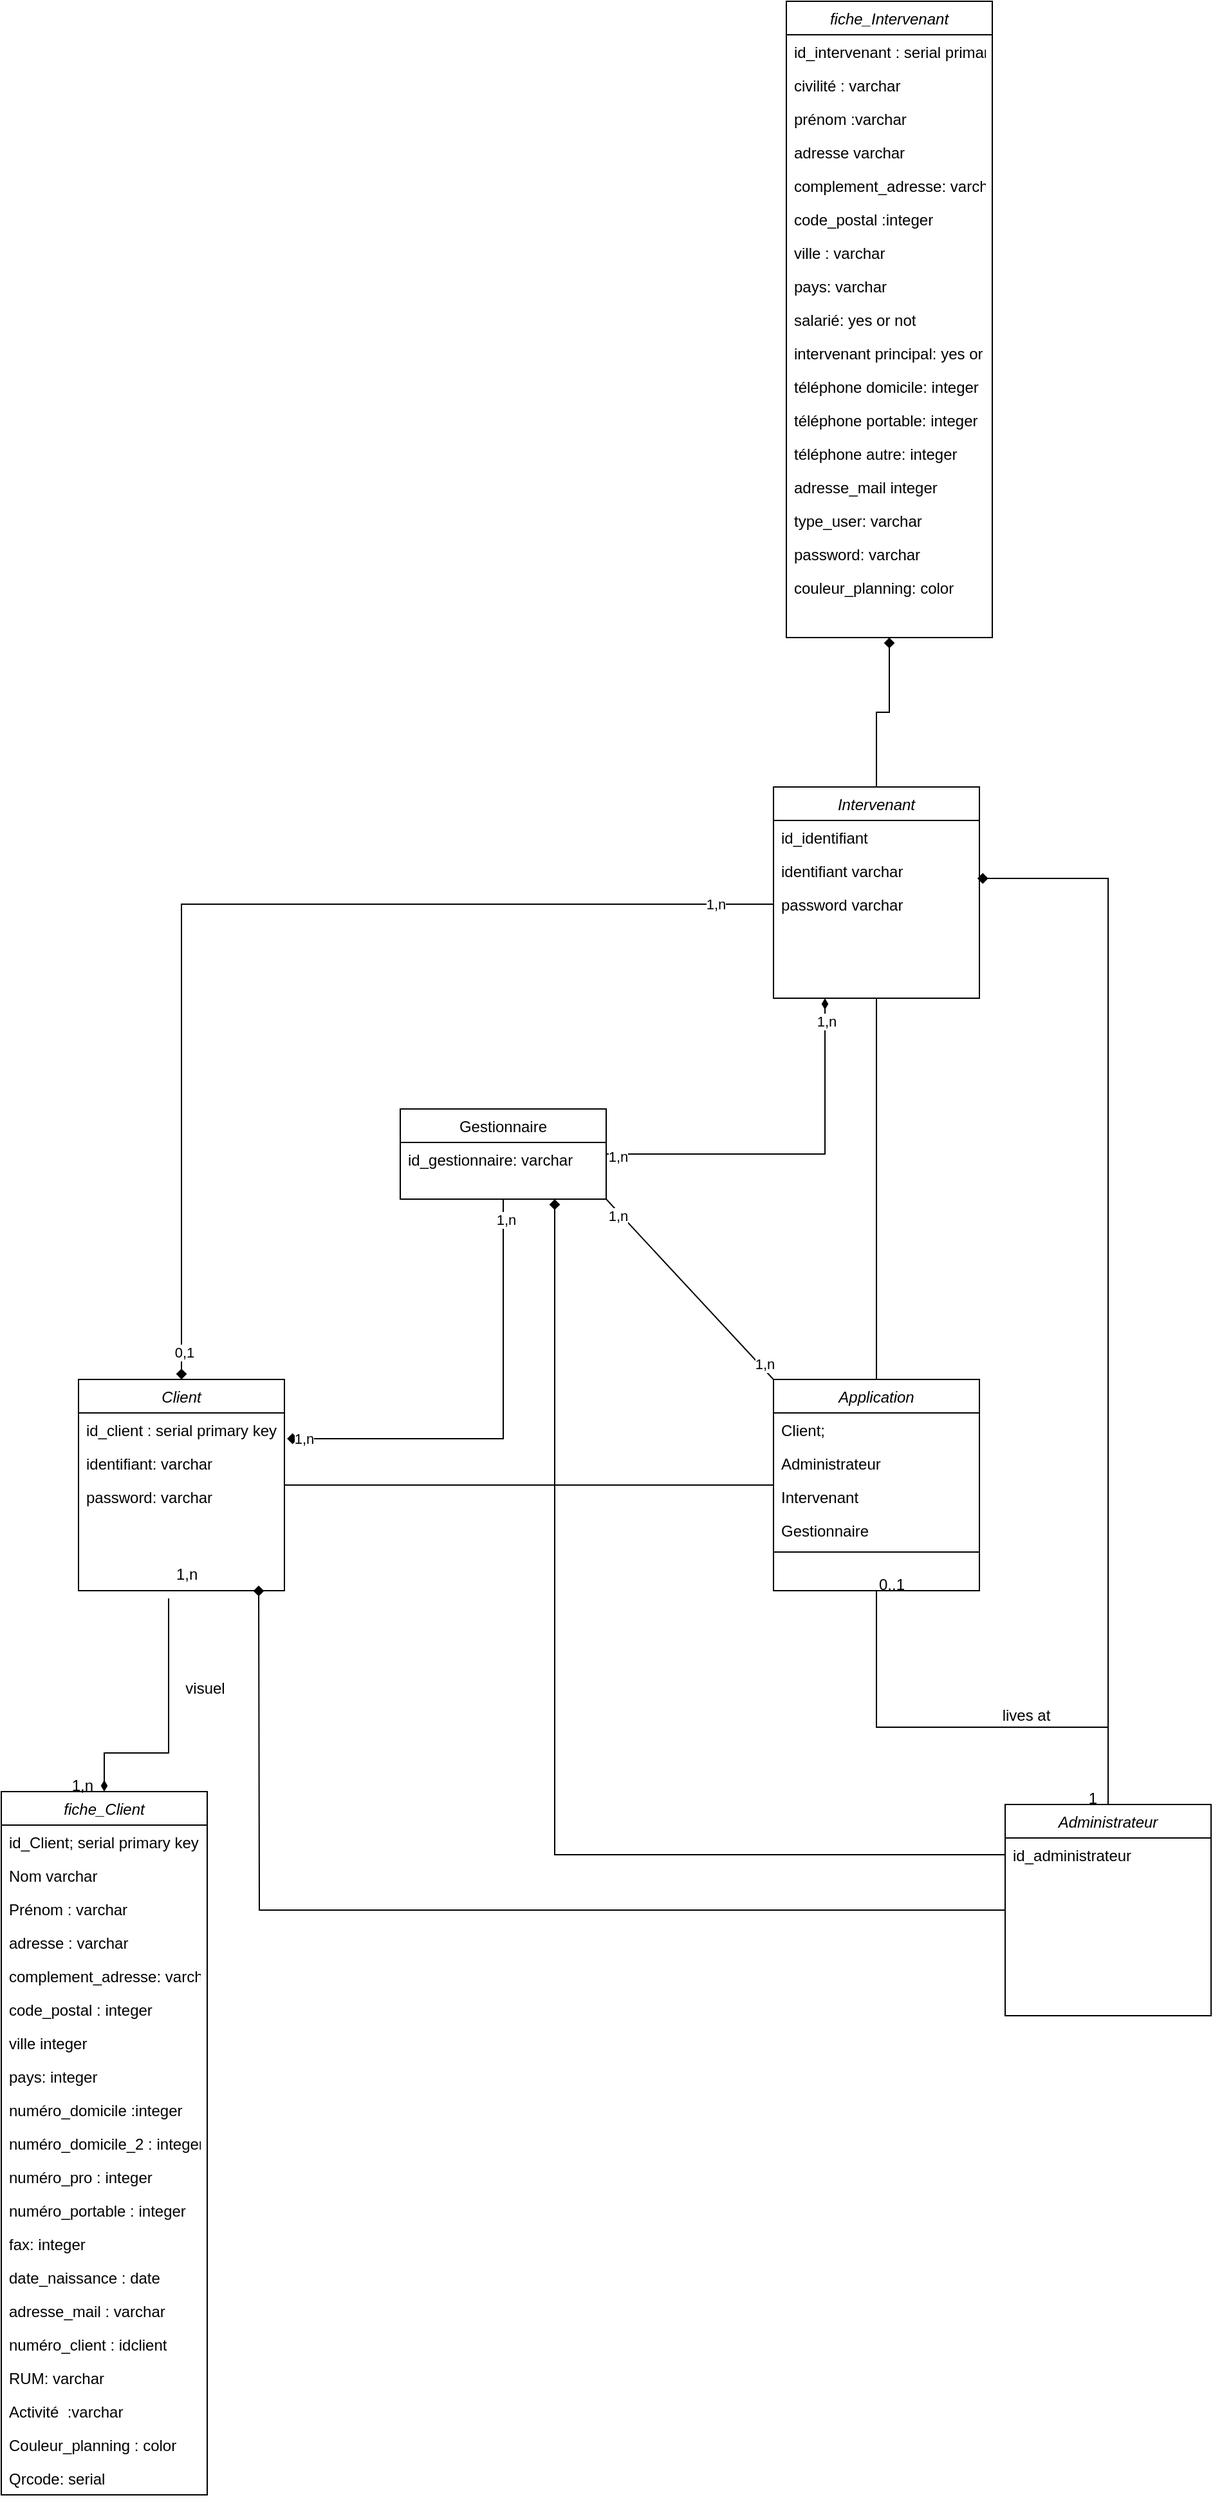 <mxfile version="13.9.7" type="github">
  <diagram id="C5RBs43oDa-KdzZeNtuy" name="Page-1">
    <mxGraphModel dx="2250" dy="2509" grid="1" gridSize="10" guides="1" tooltips="1" connect="1" arrows="1" fold="1" page="1" pageScale="1" pageWidth="827" pageHeight="1169" math="0" shadow="0">
      <root>
        <mxCell id="WIyWlLk6GJQsqaUBKTNV-0" />
        <mxCell id="WIyWlLk6GJQsqaUBKTNV-1" parent="WIyWlLk6GJQsqaUBKTNV-0" />
        <mxCell id="JZL7upcuU0ru2-IeNgfy-83" value="" style="edgeStyle=orthogonalEdgeStyle;rounded=0;orthogonalLoop=1;jettySize=auto;html=1;endArrow=none;endFill=0;" edge="1" parent="WIyWlLk6GJQsqaUBKTNV-1" source="zkfFHV4jXpPFQw0GAbJ--0" target="JZL7upcuU0ru2-IeNgfy-77">
          <mxGeometry relative="1" as="geometry" />
        </mxCell>
        <mxCell id="JZL7upcuU0ru2-IeNgfy-95" value="" style="edgeStyle=orthogonalEdgeStyle;rounded=0;orthogonalLoop=1;jettySize=auto;html=1;endArrow=none;endFill=0;" edge="1" parent="WIyWlLk6GJQsqaUBKTNV-1" source="zkfFHV4jXpPFQw0GAbJ--0" target="JZL7upcuU0ru2-IeNgfy-89">
          <mxGeometry relative="1" as="geometry" />
        </mxCell>
        <mxCell id="zkfFHV4jXpPFQw0GAbJ--0" value="Application" style="swimlane;fontStyle=2;align=center;verticalAlign=top;childLayout=stackLayout;horizontal=1;startSize=26;horizontalStack=0;resizeParent=1;resizeLast=0;collapsible=1;marginBottom=0;rounded=0;shadow=0;strokeWidth=1;" parent="WIyWlLk6GJQsqaUBKTNV-1" vertex="1">
          <mxGeometry x="880" y="140" width="160" height="164" as="geometry">
            <mxRectangle x="230" y="140" width="160" height="26" as="alternateBounds" />
          </mxGeometry>
        </mxCell>
        <mxCell id="zkfFHV4jXpPFQw0GAbJ--1" value="Client;" style="text;align=left;verticalAlign=top;spacingLeft=4;spacingRight=4;overflow=hidden;rotatable=0;points=[[0,0.5],[1,0.5]];portConstraint=eastwest;" parent="zkfFHV4jXpPFQw0GAbJ--0" vertex="1">
          <mxGeometry y="26" width="160" height="26" as="geometry" />
        </mxCell>
        <mxCell id="zkfFHV4jXpPFQw0GAbJ--2" value="Administrateur" style="text;align=left;verticalAlign=top;spacingLeft=4;spacingRight=4;overflow=hidden;rotatable=0;points=[[0,0.5],[1,0.5]];portConstraint=eastwest;rounded=0;shadow=0;html=0;" parent="zkfFHV4jXpPFQw0GAbJ--0" vertex="1">
          <mxGeometry y="52" width="160" height="26" as="geometry" />
        </mxCell>
        <mxCell id="JZL7upcuU0ru2-IeNgfy-0" value="Intervenant" style="text;align=left;verticalAlign=top;spacingLeft=4;spacingRight=4;overflow=hidden;rotatable=0;points=[[0,0.5],[1,0.5]];portConstraint=eastwest;rounded=0;shadow=0;html=0;" vertex="1" parent="zkfFHV4jXpPFQw0GAbJ--0">
          <mxGeometry y="78" width="160" height="26" as="geometry" />
        </mxCell>
        <mxCell id="zkfFHV4jXpPFQw0GAbJ--3" value="Gestionnaire" style="text;align=left;verticalAlign=top;spacingLeft=4;spacingRight=4;overflow=hidden;rotatable=0;points=[[0,0.5],[1,0.5]];portConstraint=eastwest;rounded=0;shadow=0;html=0;" parent="zkfFHV4jXpPFQw0GAbJ--0" vertex="1">
          <mxGeometry y="104" width="160" height="26" as="geometry" />
        </mxCell>
        <mxCell id="zkfFHV4jXpPFQw0GAbJ--4" value="" style="line;html=1;strokeWidth=1;align=left;verticalAlign=middle;spacingTop=-1;spacingLeft=3;spacingRight=3;rotatable=0;labelPosition=right;points=[];portConstraint=eastwest;" parent="zkfFHV4jXpPFQw0GAbJ--0" vertex="1">
          <mxGeometry y="130" width="160" height="8" as="geometry" />
        </mxCell>
        <mxCell id="JZL7upcuU0ru2-IeNgfy-106" style="edgeStyle=orthogonalEdgeStyle;rounded=0;orthogonalLoop=1;jettySize=auto;html=1;entryX=0.25;entryY=1;entryDx=0;entryDy=0;endArrow=diamondThin;endFill=1;" edge="1" parent="WIyWlLk6GJQsqaUBKTNV-1" source="zkfFHV4jXpPFQw0GAbJ--13" target="JZL7upcuU0ru2-IeNgfy-89">
          <mxGeometry relative="1" as="geometry" />
        </mxCell>
        <mxCell id="JZL7upcuU0ru2-IeNgfy-107" value="1,n" style="edgeLabel;html=1;align=center;verticalAlign=middle;resizable=0;points=[];" vertex="1" connectable="0" parent="JZL7upcuU0ru2-IeNgfy-106">
          <mxGeometry x="-0.938" y="-2" relative="1" as="geometry">
            <mxPoint as="offset" />
          </mxGeometry>
        </mxCell>
        <mxCell id="JZL7upcuU0ru2-IeNgfy-108" value="1,n" style="edgeLabel;html=1;align=center;verticalAlign=middle;resizable=0;points=[];" vertex="1" connectable="0" parent="JZL7upcuU0ru2-IeNgfy-106">
          <mxGeometry x="0.876" y="-1" relative="1" as="geometry">
            <mxPoint as="offset" />
          </mxGeometry>
        </mxCell>
        <mxCell id="JZL7upcuU0ru2-IeNgfy-109" style="edgeStyle=orthogonalEdgeStyle;rounded=0;orthogonalLoop=1;jettySize=auto;html=1;entryX=1.013;entryY=0.769;entryDx=0;entryDy=0;entryPerimeter=0;endArrow=diamond;endFill=1;" edge="1" parent="WIyWlLk6GJQsqaUBKTNV-1" source="zkfFHV4jXpPFQw0GAbJ--13" target="JZL7upcuU0ru2-IeNgfy-78">
          <mxGeometry relative="1" as="geometry" />
        </mxCell>
        <mxCell id="JZL7upcuU0ru2-IeNgfy-110" value="1,n" style="edgeLabel;html=1;align=center;verticalAlign=middle;resizable=0;points=[];" vertex="1" connectable="0" parent="JZL7upcuU0ru2-IeNgfy-109">
          <mxGeometry x="-0.91" y="2" relative="1" as="geometry">
            <mxPoint as="offset" />
          </mxGeometry>
        </mxCell>
        <mxCell id="JZL7upcuU0ru2-IeNgfy-111" value="1,n" style="edgeLabel;html=1;align=center;verticalAlign=middle;resizable=0;points=[];" vertex="1" connectable="0" parent="JZL7upcuU0ru2-IeNgfy-109">
          <mxGeometry x="0.927" relative="1" as="geometry">
            <mxPoint as="offset" />
          </mxGeometry>
        </mxCell>
        <mxCell id="zkfFHV4jXpPFQw0GAbJ--13" value="Gestionnaire" style="swimlane;fontStyle=0;align=center;verticalAlign=top;childLayout=stackLayout;horizontal=1;startSize=26;horizontalStack=0;resizeParent=1;resizeLast=0;collapsible=1;marginBottom=0;rounded=0;shadow=0;strokeWidth=1;" parent="WIyWlLk6GJQsqaUBKTNV-1" vertex="1">
          <mxGeometry x="590" y="-70" width="160" height="70" as="geometry">
            <mxRectangle x="340" y="380" width="170" height="26" as="alternateBounds" />
          </mxGeometry>
        </mxCell>
        <mxCell id="zkfFHV4jXpPFQw0GAbJ--14" value="id_gestionnaire: varchar" style="text;align=left;verticalAlign=top;spacingLeft=4;spacingRight=4;overflow=hidden;rotatable=0;points=[[0,0.5],[1,0.5]];portConstraint=eastwest;" parent="zkfFHV4jXpPFQw0GAbJ--13" vertex="1">
          <mxGeometry y="26" width="160" height="26" as="geometry" />
        </mxCell>
        <mxCell id="zkfFHV4jXpPFQw0GAbJ--26" value="" style="endArrow=none;shadow=0;strokeWidth=1;rounded=0;endFill=0;edgeStyle=elbowEdgeStyle;elbow=vertical;entryX=0.5;entryY=0;entryDx=0;entryDy=0;" parent="WIyWlLk6GJQsqaUBKTNV-1" source="zkfFHV4jXpPFQw0GAbJ--0" target="JZL7upcuU0ru2-IeNgfy-13" edge="1">
          <mxGeometry x="0.5" y="41" relative="1" as="geometry">
            <mxPoint x="380" y="192" as="sourcePoint" />
            <mxPoint x="540" y="192" as="targetPoint" />
            <mxPoint x="-40" y="32" as="offset" />
            <Array as="points">
              <mxPoint x="1200" y="410" />
              <mxPoint x="1250" y="270" />
            </Array>
          </mxGeometry>
        </mxCell>
        <mxCell id="zkfFHV4jXpPFQw0GAbJ--27" value="0..1" style="resizable=0;align=left;verticalAlign=bottom;labelBackgroundColor=none;fontSize=12;" parent="zkfFHV4jXpPFQw0GAbJ--26" connectable="0" vertex="1">
          <mxGeometry x="-1" relative="1" as="geometry">
            <mxPoint y="4" as="offset" />
          </mxGeometry>
        </mxCell>
        <mxCell id="zkfFHV4jXpPFQw0GAbJ--28" value="1" style="resizable=0;align=right;verticalAlign=bottom;labelBackgroundColor=none;fontSize=12;" parent="zkfFHV4jXpPFQw0GAbJ--26" connectable="0" vertex="1">
          <mxGeometry x="1" relative="1" as="geometry">
            <mxPoint x="-7" y="4" as="offset" />
          </mxGeometry>
        </mxCell>
        <mxCell id="zkfFHV4jXpPFQw0GAbJ--29" value="lives at" style="text;html=1;resizable=0;points=[];;align=center;verticalAlign=middle;labelBackgroundColor=none;rounded=0;shadow=0;strokeWidth=1;fontSize=12;" parent="zkfFHV4jXpPFQw0GAbJ--26" vertex="1" connectable="0">
          <mxGeometry x="0.5" y="49" relative="1" as="geometry">
            <mxPoint x="-38" y="40" as="offset" />
          </mxGeometry>
        </mxCell>
        <mxCell id="JZL7upcuU0ru2-IeNgfy-1" value="fiche_Client" style="swimlane;fontStyle=2;align=center;verticalAlign=top;childLayout=stackLayout;horizontal=1;startSize=26;horizontalStack=0;resizeParent=1;resizeLast=0;collapsible=1;marginBottom=0;rounded=0;shadow=0;strokeWidth=1;" vertex="1" parent="WIyWlLk6GJQsqaUBKTNV-1">
          <mxGeometry x="280" y="460" width="160" height="546" as="geometry">
            <mxRectangle x="230" y="140" width="160" height="26" as="alternateBounds" />
          </mxGeometry>
        </mxCell>
        <mxCell id="JZL7upcuU0ru2-IeNgfy-2" value="id_Client; serial primary key" style="text;align=left;verticalAlign=top;spacingLeft=4;spacingRight=4;overflow=hidden;rotatable=0;points=[[0,0.5],[1,0.5]];portConstraint=eastwest;" vertex="1" parent="JZL7upcuU0ru2-IeNgfy-1">
          <mxGeometry y="26" width="160" height="26" as="geometry" />
        </mxCell>
        <mxCell id="JZL7upcuU0ru2-IeNgfy-32" value="Nom varchar" style="text;align=left;verticalAlign=top;spacingLeft=4;spacingRight=4;overflow=hidden;rotatable=0;points=[[0,0.5],[1,0.5]];portConstraint=eastwest;" vertex="1" parent="JZL7upcuU0ru2-IeNgfy-1">
          <mxGeometry y="52" width="160" height="26" as="geometry" />
        </mxCell>
        <mxCell id="JZL7upcuU0ru2-IeNgfy-33" value="Prénom : varchar" style="text;align=left;verticalAlign=top;spacingLeft=4;spacingRight=4;overflow=hidden;rotatable=0;points=[[0,0.5],[1,0.5]];portConstraint=eastwest;" vertex="1" parent="JZL7upcuU0ru2-IeNgfy-1">
          <mxGeometry y="78" width="160" height="26" as="geometry" />
        </mxCell>
        <mxCell id="JZL7upcuU0ru2-IeNgfy-34" value="adresse : varchar" style="text;align=left;verticalAlign=top;spacingLeft=4;spacingRight=4;overflow=hidden;rotatable=0;points=[[0,0.5],[1,0.5]];portConstraint=eastwest;" vertex="1" parent="JZL7upcuU0ru2-IeNgfy-1">
          <mxGeometry y="104" width="160" height="26" as="geometry" />
        </mxCell>
        <mxCell id="JZL7upcuU0ru2-IeNgfy-35" value="complement_adresse: varchar" style="text;align=left;verticalAlign=top;spacingLeft=4;spacingRight=4;overflow=hidden;rotatable=0;points=[[0,0.5],[1,0.5]];portConstraint=eastwest;" vertex="1" parent="JZL7upcuU0ru2-IeNgfy-1">
          <mxGeometry y="130" width="160" height="26" as="geometry" />
        </mxCell>
        <mxCell id="JZL7upcuU0ru2-IeNgfy-36" value="code_postal : integer" style="text;align=left;verticalAlign=top;spacingLeft=4;spacingRight=4;overflow=hidden;rotatable=0;points=[[0,0.5],[1,0.5]];portConstraint=eastwest;" vertex="1" parent="JZL7upcuU0ru2-IeNgfy-1">
          <mxGeometry y="156" width="160" height="26" as="geometry" />
        </mxCell>
        <mxCell id="JZL7upcuU0ru2-IeNgfy-37" value="ville integer" style="text;align=left;verticalAlign=top;spacingLeft=4;spacingRight=4;overflow=hidden;rotatable=0;points=[[0,0.5],[1,0.5]];portConstraint=eastwest;" vertex="1" parent="JZL7upcuU0ru2-IeNgfy-1">
          <mxGeometry y="182" width="160" height="26" as="geometry" />
        </mxCell>
        <mxCell id="JZL7upcuU0ru2-IeNgfy-38" value="pays: integer" style="text;align=left;verticalAlign=top;spacingLeft=4;spacingRight=4;overflow=hidden;rotatable=0;points=[[0,0.5],[1,0.5]];portConstraint=eastwest;" vertex="1" parent="JZL7upcuU0ru2-IeNgfy-1">
          <mxGeometry y="208" width="160" height="26" as="geometry" />
        </mxCell>
        <mxCell id="JZL7upcuU0ru2-IeNgfy-39" value="numéro_domicile :integer" style="text;align=left;verticalAlign=top;spacingLeft=4;spacingRight=4;overflow=hidden;rotatable=0;points=[[0,0.5],[1,0.5]];portConstraint=eastwest;" vertex="1" parent="JZL7upcuU0ru2-IeNgfy-1">
          <mxGeometry y="234" width="160" height="26" as="geometry" />
        </mxCell>
        <mxCell id="JZL7upcuU0ru2-IeNgfy-40" value="numéro_domicile_2 : integer" style="text;align=left;verticalAlign=top;spacingLeft=4;spacingRight=4;overflow=hidden;rotatable=0;points=[[0,0.5],[1,0.5]];portConstraint=eastwest;" vertex="1" parent="JZL7upcuU0ru2-IeNgfy-1">
          <mxGeometry y="260" width="160" height="26" as="geometry" />
        </mxCell>
        <mxCell id="JZL7upcuU0ru2-IeNgfy-41" value="numéro_pro : integer" style="text;align=left;verticalAlign=top;spacingLeft=4;spacingRight=4;overflow=hidden;rotatable=0;points=[[0,0.5],[1,0.5]];portConstraint=eastwest;" vertex="1" parent="JZL7upcuU0ru2-IeNgfy-1">
          <mxGeometry y="286" width="160" height="26" as="geometry" />
        </mxCell>
        <mxCell id="JZL7upcuU0ru2-IeNgfy-42" value="numéro_portable : integer" style="text;align=left;verticalAlign=top;spacingLeft=4;spacingRight=4;overflow=hidden;rotatable=0;points=[[0,0.5],[1,0.5]];portConstraint=eastwest;" vertex="1" parent="JZL7upcuU0ru2-IeNgfy-1">
          <mxGeometry y="312" width="160" height="26" as="geometry" />
        </mxCell>
        <mxCell id="JZL7upcuU0ru2-IeNgfy-43" value="fax: integer" style="text;align=left;verticalAlign=top;spacingLeft=4;spacingRight=4;overflow=hidden;rotatable=0;points=[[0,0.5],[1,0.5]];portConstraint=eastwest;" vertex="1" parent="JZL7upcuU0ru2-IeNgfy-1">
          <mxGeometry y="338" width="160" height="26" as="geometry" />
        </mxCell>
        <mxCell id="JZL7upcuU0ru2-IeNgfy-44" value="date_naissance : date" style="text;align=left;verticalAlign=top;spacingLeft=4;spacingRight=4;overflow=hidden;rotatable=0;points=[[0,0.5],[1,0.5]];portConstraint=eastwest;" vertex="1" parent="JZL7upcuU0ru2-IeNgfy-1">
          <mxGeometry y="364" width="160" height="26" as="geometry" />
        </mxCell>
        <mxCell id="JZL7upcuU0ru2-IeNgfy-62" value="adresse_mail : varchar" style="text;align=left;verticalAlign=top;spacingLeft=4;spacingRight=4;overflow=hidden;rotatable=0;points=[[0,0.5],[1,0.5]];portConstraint=eastwest;" vertex="1" parent="JZL7upcuU0ru2-IeNgfy-1">
          <mxGeometry y="390" width="160" height="26" as="geometry" />
        </mxCell>
        <mxCell id="JZL7upcuU0ru2-IeNgfy-45" value="numéro_client : idclient" style="text;align=left;verticalAlign=top;spacingLeft=4;spacingRight=4;overflow=hidden;rotatable=0;points=[[0,0.5],[1,0.5]];portConstraint=eastwest;" vertex="1" parent="JZL7upcuU0ru2-IeNgfy-1">
          <mxGeometry y="416" width="160" height="26" as="geometry" />
        </mxCell>
        <mxCell id="JZL7upcuU0ru2-IeNgfy-46" value="RUM: varchar" style="text;align=left;verticalAlign=top;spacingLeft=4;spacingRight=4;overflow=hidden;rotatable=0;points=[[0,0.5],[1,0.5]];portConstraint=eastwest;" vertex="1" parent="JZL7upcuU0ru2-IeNgfy-1">
          <mxGeometry y="442" width="160" height="26" as="geometry" />
        </mxCell>
        <mxCell id="JZL7upcuU0ru2-IeNgfy-47" value="Activité  :varchar" style="text;align=left;verticalAlign=top;spacingLeft=4;spacingRight=4;overflow=hidden;rotatable=0;points=[[0,0.5],[1,0.5]];portConstraint=eastwest;" vertex="1" parent="JZL7upcuU0ru2-IeNgfy-1">
          <mxGeometry y="468" width="160" height="26" as="geometry" />
        </mxCell>
        <mxCell id="JZL7upcuU0ru2-IeNgfy-48" value="Couleur_planning : color" style="text;align=left;verticalAlign=top;spacingLeft=4;spacingRight=4;overflow=hidden;rotatable=0;points=[[0,0.5],[1,0.5]];portConstraint=eastwest;" vertex="1" parent="JZL7upcuU0ru2-IeNgfy-1">
          <mxGeometry y="494" width="160" height="26" as="geometry" />
        </mxCell>
        <mxCell id="JZL7upcuU0ru2-IeNgfy-67" value="Qrcode: serial" style="text;align=left;verticalAlign=top;spacingLeft=4;spacingRight=4;overflow=hidden;rotatable=0;points=[[0,0.5],[1,0.5]];portConstraint=eastwest;" vertex="1" parent="JZL7upcuU0ru2-IeNgfy-1">
          <mxGeometry y="520" width="160" height="26" as="geometry" />
        </mxCell>
        <mxCell id="JZL7upcuU0ru2-IeNgfy-7" value="fiche_Intervenant" style="swimlane;fontStyle=2;align=center;verticalAlign=top;childLayout=stackLayout;horizontal=1;startSize=26;horizontalStack=0;resizeParent=1;resizeLast=0;collapsible=1;marginBottom=0;rounded=0;shadow=0;strokeWidth=1;" vertex="1" parent="WIyWlLk6GJQsqaUBKTNV-1">
          <mxGeometry x="890" y="-930" width="160" height="494" as="geometry">
            <mxRectangle x="230" y="140" width="160" height="26" as="alternateBounds" />
          </mxGeometry>
        </mxCell>
        <mxCell id="JZL7upcuU0ru2-IeNgfy-8" value="id_intervenant : serial primary key" style="text;align=left;verticalAlign=top;spacingLeft=4;spacingRight=4;overflow=hidden;rotatable=0;points=[[0,0.5],[1,0.5]];portConstraint=eastwest;" vertex="1" parent="JZL7upcuU0ru2-IeNgfy-7">
          <mxGeometry y="26" width="160" height="26" as="geometry" />
        </mxCell>
        <mxCell id="JZL7upcuU0ru2-IeNgfy-49" value="civilité : varchar" style="text;align=left;verticalAlign=top;spacingLeft=4;spacingRight=4;overflow=hidden;rotatable=0;points=[[0,0.5],[1,0.5]];portConstraint=eastwest;" vertex="1" parent="JZL7upcuU0ru2-IeNgfy-7">
          <mxGeometry y="52" width="160" height="26" as="geometry" />
        </mxCell>
        <mxCell id="JZL7upcuU0ru2-IeNgfy-50" value="prénom :varchar" style="text;align=left;verticalAlign=top;spacingLeft=4;spacingRight=4;overflow=hidden;rotatable=0;points=[[0,0.5],[1,0.5]];portConstraint=eastwest;" vertex="1" parent="JZL7upcuU0ru2-IeNgfy-7">
          <mxGeometry y="78" width="160" height="26" as="geometry" />
        </mxCell>
        <mxCell id="JZL7upcuU0ru2-IeNgfy-51" value="adresse varchar" style="text;align=left;verticalAlign=top;spacingLeft=4;spacingRight=4;overflow=hidden;rotatable=0;points=[[0,0.5],[1,0.5]];portConstraint=eastwest;" vertex="1" parent="JZL7upcuU0ru2-IeNgfy-7">
          <mxGeometry y="104" width="160" height="26" as="geometry" />
        </mxCell>
        <mxCell id="JZL7upcuU0ru2-IeNgfy-52" value="complement_adresse: varchar" style="text;align=left;verticalAlign=top;spacingLeft=4;spacingRight=4;overflow=hidden;rotatable=0;points=[[0,0.5],[1,0.5]];portConstraint=eastwest;" vertex="1" parent="JZL7upcuU0ru2-IeNgfy-7">
          <mxGeometry y="130" width="160" height="26" as="geometry" />
        </mxCell>
        <mxCell id="JZL7upcuU0ru2-IeNgfy-53" value="code_postal :integer" style="text;align=left;verticalAlign=top;spacingLeft=4;spacingRight=4;overflow=hidden;rotatable=0;points=[[0,0.5],[1,0.5]];portConstraint=eastwest;" vertex="1" parent="JZL7upcuU0ru2-IeNgfy-7">
          <mxGeometry y="156" width="160" height="26" as="geometry" />
        </mxCell>
        <mxCell id="JZL7upcuU0ru2-IeNgfy-54" value="ville : varchar" style="text;align=left;verticalAlign=top;spacingLeft=4;spacingRight=4;overflow=hidden;rotatable=0;points=[[0,0.5],[1,0.5]];portConstraint=eastwest;" vertex="1" parent="JZL7upcuU0ru2-IeNgfy-7">
          <mxGeometry y="182" width="160" height="26" as="geometry" />
        </mxCell>
        <mxCell id="JZL7upcuU0ru2-IeNgfy-55" value="pays: varchar" style="text;align=left;verticalAlign=top;spacingLeft=4;spacingRight=4;overflow=hidden;rotatable=0;points=[[0,0.5],[1,0.5]];portConstraint=eastwest;" vertex="1" parent="JZL7upcuU0ru2-IeNgfy-7">
          <mxGeometry y="208" width="160" height="26" as="geometry" />
        </mxCell>
        <mxCell id="JZL7upcuU0ru2-IeNgfy-56" value="salarié: yes or not" style="text;align=left;verticalAlign=top;spacingLeft=4;spacingRight=4;overflow=hidden;rotatable=0;points=[[0,0.5],[1,0.5]];portConstraint=eastwest;" vertex="1" parent="JZL7upcuU0ru2-IeNgfy-7">
          <mxGeometry y="234" width="160" height="26" as="geometry" />
        </mxCell>
        <mxCell id="JZL7upcuU0ru2-IeNgfy-57" value="intervenant principal: yes or not" style="text;align=left;verticalAlign=top;spacingLeft=4;spacingRight=4;overflow=hidden;rotatable=0;points=[[0,0.5],[1,0.5]];portConstraint=eastwest;" vertex="1" parent="JZL7upcuU0ru2-IeNgfy-7">
          <mxGeometry y="260" width="160" height="26" as="geometry" />
        </mxCell>
        <mxCell id="JZL7upcuU0ru2-IeNgfy-58" value="téléphone domicile: integer" style="text;align=left;verticalAlign=top;spacingLeft=4;spacingRight=4;overflow=hidden;rotatable=0;points=[[0,0.5],[1,0.5]];portConstraint=eastwest;" vertex="1" parent="JZL7upcuU0ru2-IeNgfy-7">
          <mxGeometry y="286" width="160" height="26" as="geometry" />
        </mxCell>
        <mxCell id="JZL7upcuU0ru2-IeNgfy-59" value="téléphone portable: integer" style="text;align=left;verticalAlign=top;spacingLeft=4;spacingRight=4;overflow=hidden;rotatable=0;points=[[0,0.5],[1,0.5]];portConstraint=eastwest;" vertex="1" parent="JZL7upcuU0ru2-IeNgfy-7">
          <mxGeometry y="312" width="160" height="26" as="geometry" />
        </mxCell>
        <mxCell id="JZL7upcuU0ru2-IeNgfy-60" value="téléphone autre: integer" style="text;align=left;verticalAlign=top;spacingLeft=4;spacingRight=4;overflow=hidden;rotatable=0;points=[[0,0.5],[1,0.5]];portConstraint=eastwest;" vertex="1" parent="JZL7upcuU0ru2-IeNgfy-7">
          <mxGeometry y="338" width="160" height="26" as="geometry" />
        </mxCell>
        <mxCell id="JZL7upcuU0ru2-IeNgfy-61" value="adresse_mail integer" style="text;align=left;verticalAlign=top;spacingLeft=4;spacingRight=4;overflow=hidden;rotatable=0;points=[[0,0.5],[1,0.5]];portConstraint=eastwest;" vertex="1" parent="JZL7upcuU0ru2-IeNgfy-7">
          <mxGeometry y="364" width="160" height="26" as="geometry" />
        </mxCell>
        <mxCell id="JZL7upcuU0ru2-IeNgfy-63" value="type_user: varchar" style="text;align=left;verticalAlign=top;spacingLeft=4;spacingRight=4;overflow=hidden;rotatable=0;points=[[0,0.5],[1,0.5]];portConstraint=eastwest;" vertex="1" parent="JZL7upcuU0ru2-IeNgfy-7">
          <mxGeometry y="390" width="160" height="26" as="geometry" />
        </mxCell>
        <mxCell id="JZL7upcuU0ru2-IeNgfy-64" value="password: varchar" style="text;align=left;verticalAlign=top;spacingLeft=4;spacingRight=4;overflow=hidden;rotatable=0;points=[[0,0.5],[1,0.5]];portConstraint=eastwest;" vertex="1" parent="JZL7upcuU0ru2-IeNgfy-7">
          <mxGeometry y="416" width="160" height="26" as="geometry" />
        </mxCell>
        <mxCell id="JZL7upcuU0ru2-IeNgfy-65" value="couleur_planning: color" style="text;align=left;verticalAlign=top;spacingLeft=4;spacingRight=4;overflow=hidden;rotatable=0;points=[[0,0.5],[1,0.5]];portConstraint=eastwest;" vertex="1" parent="JZL7upcuU0ru2-IeNgfy-7">
          <mxGeometry y="442" width="160" height="26" as="geometry" />
        </mxCell>
        <mxCell id="JZL7upcuU0ru2-IeNgfy-149" style="edgeStyle=orthogonalEdgeStyle;rounded=0;orthogonalLoop=1;jettySize=auto;html=1;endArrow=diamond;endFill=1;" edge="1" parent="WIyWlLk6GJQsqaUBKTNV-1" source="JZL7upcuU0ru2-IeNgfy-13">
          <mxGeometry relative="1" as="geometry">
            <mxPoint x="480" y="300" as="targetPoint" />
          </mxGeometry>
        </mxCell>
        <mxCell id="JZL7upcuU0ru2-IeNgfy-151" style="edgeStyle=orthogonalEdgeStyle;rounded=0;orthogonalLoop=1;jettySize=auto;html=1;entryX=0.99;entryY=-0.269;entryDx=0;entryDy=0;entryPerimeter=0;endArrow=diamond;endFill=1;" edge="1" parent="WIyWlLk6GJQsqaUBKTNV-1" source="JZL7upcuU0ru2-IeNgfy-13" target="JZL7upcuU0ru2-IeNgfy-98">
          <mxGeometry relative="1" as="geometry" />
        </mxCell>
        <mxCell id="JZL7upcuU0ru2-IeNgfy-13" value="Administrateur" style="swimlane;fontStyle=2;align=center;verticalAlign=top;childLayout=stackLayout;horizontal=1;startSize=26;horizontalStack=0;resizeParent=1;resizeLast=0;collapsible=1;marginBottom=0;rounded=0;shadow=0;strokeWidth=1;" vertex="1" parent="WIyWlLk6GJQsqaUBKTNV-1">
          <mxGeometry x="1060" y="470" width="160" height="164" as="geometry">
            <mxRectangle x="230" y="140" width="160" height="26" as="alternateBounds" />
          </mxGeometry>
        </mxCell>
        <mxCell id="JZL7upcuU0ru2-IeNgfy-14" value="id_administrateur" style="text;align=left;verticalAlign=top;spacingLeft=4;spacingRight=4;overflow=hidden;rotatable=0;points=[[0,0.5],[1,0.5]];portConstraint=eastwest;" vertex="1" parent="JZL7upcuU0ru2-IeNgfy-13">
          <mxGeometry y="26" width="160" height="26" as="geometry" />
        </mxCell>
        <mxCell id="JZL7upcuU0ru2-IeNgfy-70" value="" style="endArrow=diamondThin;shadow=0;strokeWidth=1;rounded=0;endFill=1;edgeStyle=elbowEdgeStyle;elbow=vertical;" edge="1" parent="WIyWlLk6GJQsqaUBKTNV-1">
          <mxGeometry x="0.5" y="41" relative="1" as="geometry">
            <mxPoint x="410" y="310" as="sourcePoint" />
            <mxPoint x="360" y="460" as="targetPoint" />
            <mxPoint x="-40" y="32" as="offset" />
            <Array as="points">
              <mxPoint x="950" y="430" />
              <mxPoint x="1000" y="290" />
            </Array>
          </mxGeometry>
        </mxCell>
        <mxCell id="JZL7upcuU0ru2-IeNgfy-71" value="1,n" style="resizable=0;align=left;verticalAlign=bottom;labelBackgroundColor=none;fontSize=12;" connectable="0" vertex="1" parent="JZL7upcuU0ru2-IeNgfy-70">
          <mxGeometry x="-1" relative="1" as="geometry">
            <mxPoint x="4" y="-10" as="offset" />
          </mxGeometry>
        </mxCell>
        <mxCell id="JZL7upcuU0ru2-IeNgfy-72" value="1,n" style="resizable=0;align=right;verticalAlign=bottom;labelBackgroundColor=none;fontSize=12;" connectable="0" vertex="1" parent="JZL7upcuU0ru2-IeNgfy-70">
          <mxGeometry x="1" relative="1" as="geometry">
            <mxPoint x="-7" y="4" as="offset" />
          </mxGeometry>
        </mxCell>
        <mxCell id="JZL7upcuU0ru2-IeNgfy-73" value="visuel" style="text;html=1;resizable=0;points=[];;align=center;verticalAlign=middle;labelBackgroundColor=none;rounded=0;shadow=0;strokeWidth=1;fontSize=12;" vertex="1" connectable="0" parent="JZL7upcuU0ru2-IeNgfy-70">
          <mxGeometry x="0.5" y="49" relative="1" as="geometry">
            <mxPoint x="58" y="-99" as="offset" />
          </mxGeometry>
        </mxCell>
        <mxCell id="JZL7upcuU0ru2-IeNgfy-77" value="Client" style="swimlane;fontStyle=2;align=center;verticalAlign=top;childLayout=stackLayout;horizontal=1;startSize=26;horizontalStack=0;resizeParent=1;resizeLast=0;collapsible=1;marginBottom=0;rounded=0;shadow=0;strokeWidth=1;" vertex="1" parent="WIyWlLk6GJQsqaUBKTNV-1">
          <mxGeometry x="340" y="140" width="160" height="164" as="geometry">
            <mxRectangle x="230" y="140" width="160" height="26" as="alternateBounds" />
          </mxGeometry>
        </mxCell>
        <mxCell id="JZL7upcuU0ru2-IeNgfy-78" value="id_client : serial primary key" style="text;align=left;verticalAlign=top;spacingLeft=4;spacingRight=4;overflow=hidden;rotatable=0;points=[[0,0.5],[1,0.5]];portConstraint=eastwest;" vertex="1" parent="JZL7upcuU0ru2-IeNgfy-77">
          <mxGeometry y="26" width="160" height="26" as="geometry" />
        </mxCell>
        <mxCell id="JZL7upcuU0ru2-IeNgfy-86" value="identifiant: varchar" style="text;align=left;verticalAlign=top;spacingLeft=4;spacingRight=4;overflow=hidden;rotatable=0;points=[[0,0.5],[1,0.5]];portConstraint=eastwest;" vertex="1" parent="JZL7upcuU0ru2-IeNgfy-77">
          <mxGeometry y="52" width="160" height="26" as="geometry" />
        </mxCell>
        <mxCell id="JZL7upcuU0ru2-IeNgfy-87" value="password: varchar" style="text;align=left;verticalAlign=top;spacingLeft=4;spacingRight=4;overflow=hidden;rotatable=0;points=[[0,0.5],[1,0.5]];portConstraint=eastwest;" vertex="1" parent="JZL7upcuU0ru2-IeNgfy-77">
          <mxGeometry y="78" width="160" height="26" as="geometry" />
        </mxCell>
        <mxCell id="JZL7upcuU0ru2-IeNgfy-96" style="edgeStyle=orthogonalEdgeStyle;rounded=0;orthogonalLoop=1;jettySize=auto;html=1;entryX=0.5;entryY=1;entryDx=0;entryDy=0;endArrow=diamond;endFill=1;" edge="1" parent="WIyWlLk6GJQsqaUBKTNV-1" source="JZL7upcuU0ru2-IeNgfy-89" target="JZL7upcuU0ru2-IeNgfy-7">
          <mxGeometry relative="1" as="geometry" />
        </mxCell>
        <mxCell id="JZL7upcuU0ru2-IeNgfy-89" value="Intervenant " style="swimlane;fontStyle=2;align=center;verticalAlign=top;childLayout=stackLayout;horizontal=1;startSize=26;horizontalStack=0;resizeParent=1;resizeLast=0;collapsible=1;marginBottom=0;rounded=0;shadow=0;strokeWidth=1;" vertex="1" parent="WIyWlLk6GJQsqaUBKTNV-1">
          <mxGeometry x="880" y="-320" width="160" height="164" as="geometry">
            <mxRectangle x="230" y="140" width="160" height="26" as="alternateBounds" />
          </mxGeometry>
        </mxCell>
        <mxCell id="JZL7upcuU0ru2-IeNgfy-90" value="id_identifiant" style="text;align=left;verticalAlign=top;spacingLeft=4;spacingRight=4;overflow=hidden;rotatable=0;points=[[0,0.5],[1,0.5]];portConstraint=eastwest;" vertex="1" parent="JZL7upcuU0ru2-IeNgfy-89">
          <mxGeometry y="26" width="160" height="26" as="geometry" />
        </mxCell>
        <mxCell id="JZL7upcuU0ru2-IeNgfy-97" value="identifiant varchar" style="text;align=left;verticalAlign=top;spacingLeft=4;spacingRight=4;overflow=hidden;rotatable=0;points=[[0,0.5],[1,0.5]];portConstraint=eastwest;" vertex="1" parent="JZL7upcuU0ru2-IeNgfy-89">
          <mxGeometry y="52" width="160" height="26" as="geometry" />
        </mxCell>
        <mxCell id="JZL7upcuU0ru2-IeNgfy-98" value="password varchar" style="text;align=left;verticalAlign=top;spacingLeft=4;spacingRight=4;overflow=hidden;rotatable=0;points=[[0,0.5],[1,0.5]];portConstraint=eastwest;" vertex="1" parent="JZL7upcuU0ru2-IeNgfy-89">
          <mxGeometry y="78" width="160" height="26" as="geometry" />
        </mxCell>
        <mxCell id="JZL7upcuU0ru2-IeNgfy-99" style="edgeStyle=orthogonalEdgeStyle;rounded=0;orthogonalLoop=1;jettySize=auto;html=1;entryX=0.5;entryY=0;entryDx=0;entryDy=0;endArrow=diamond;endFill=1;" edge="1" parent="WIyWlLk6GJQsqaUBKTNV-1" source="JZL7upcuU0ru2-IeNgfy-98" target="JZL7upcuU0ru2-IeNgfy-77">
          <mxGeometry relative="1" as="geometry" />
        </mxCell>
        <mxCell id="JZL7upcuU0ru2-IeNgfy-100" value="1,n" style="edgeLabel;html=1;align=center;verticalAlign=middle;resizable=0;points=[];" vertex="1" connectable="0" parent="JZL7upcuU0ru2-IeNgfy-99">
          <mxGeometry x="-0.891" relative="1" as="geometry">
            <mxPoint as="offset" />
          </mxGeometry>
        </mxCell>
        <mxCell id="JZL7upcuU0ru2-IeNgfy-101" value="0,1" style="edgeLabel;html=1;align=center;verticalAlign=middle;resizable=0;points=[];" vertex="1" connectable="0" parent="JZL7upcuU0ru2-IeNgfy-99">
          <mxGeometry x="0.949" y="2" relative="1" as="geometry">
            <mxPoint as="offset" />
          </mxGeometry>
        </mxCell>
        <mxCell id="JZL7upcuU0ru2-IeNgfy-103" value="" style="endArrow=none;html=1;exitX=1;exitY=1;exitDx=0;exitDy=0;entryX=0;entryY=0;entryDx=0;entryDy=0;" edge="1" parent="WIyWlLk6GJQsqaUBKTNV-1" source="zkfFHV4jXpPFQw0GAbJ--13" target="zkfFHV4jXpPFQw0GAbJ--0">
          <mxGeometry width="50" height="50" relative="1" as="geometry">
            <mxPoint x="880" y="240" as="sourcePoint" />
            <mxPoint x="930" y="190" as="targetPoint" />
          </mxGeometry>
        </mxCell>
        <mxCell id="JZL7upcuU0ru2-IeNgfy-104" value="1,n" style="edgeLabel;html=1;align=center;verticalAlign=middle;resizable=0;points=[];" vertex="1" connectable="0" parent="JZL7upcuU0ru2-IeNgfy-103">
          <mxGeometry x="0.847" y="3" relative="1" as="geometry">
            <mxPoint as="offset" />
          </mxGeometry>
        </mxCell>
        <mxCell id="JZL7upcuU0ru2-IeNgfy-105" value="1,n" style="edgeLabel;html=1;align=center;verticalAlign=middle;resizable=0;points=[];" vertex="1" connectable="0" parent="JZL7upcuU0ru2-IeNgfy-103">
          <mxGeometry x="-0.856" y="-3" relative="1" as="geometry">
            <mxPoint x="1" as="offset" />
          </mxGeometry>
        </mxCell>
        <mxCell id="JZL7upcuU0ru2-IeNgfy-150" style="edgeStyle=orthogonalEdgeStyle;rounded=0;orthogonalLoop=1;jettySize=auto;html=1;entryX=0.75;entryY=1;entryDx=0;entryDy=0;endArrow=diamond;endFill=1;" edge="1" parent="WIyWlLk6GJQsqaUBKTNV-1" source="JZL7upcuU0ru2-IeNgfy-14" target="zkfFHV4jXpPFQw0GAbJ--13">
          <mxGeometry relative="1" as="geometry" />
        </mxCell>
      </root>
    </mxGraphModel>
  </diagram>
</mxfile>
